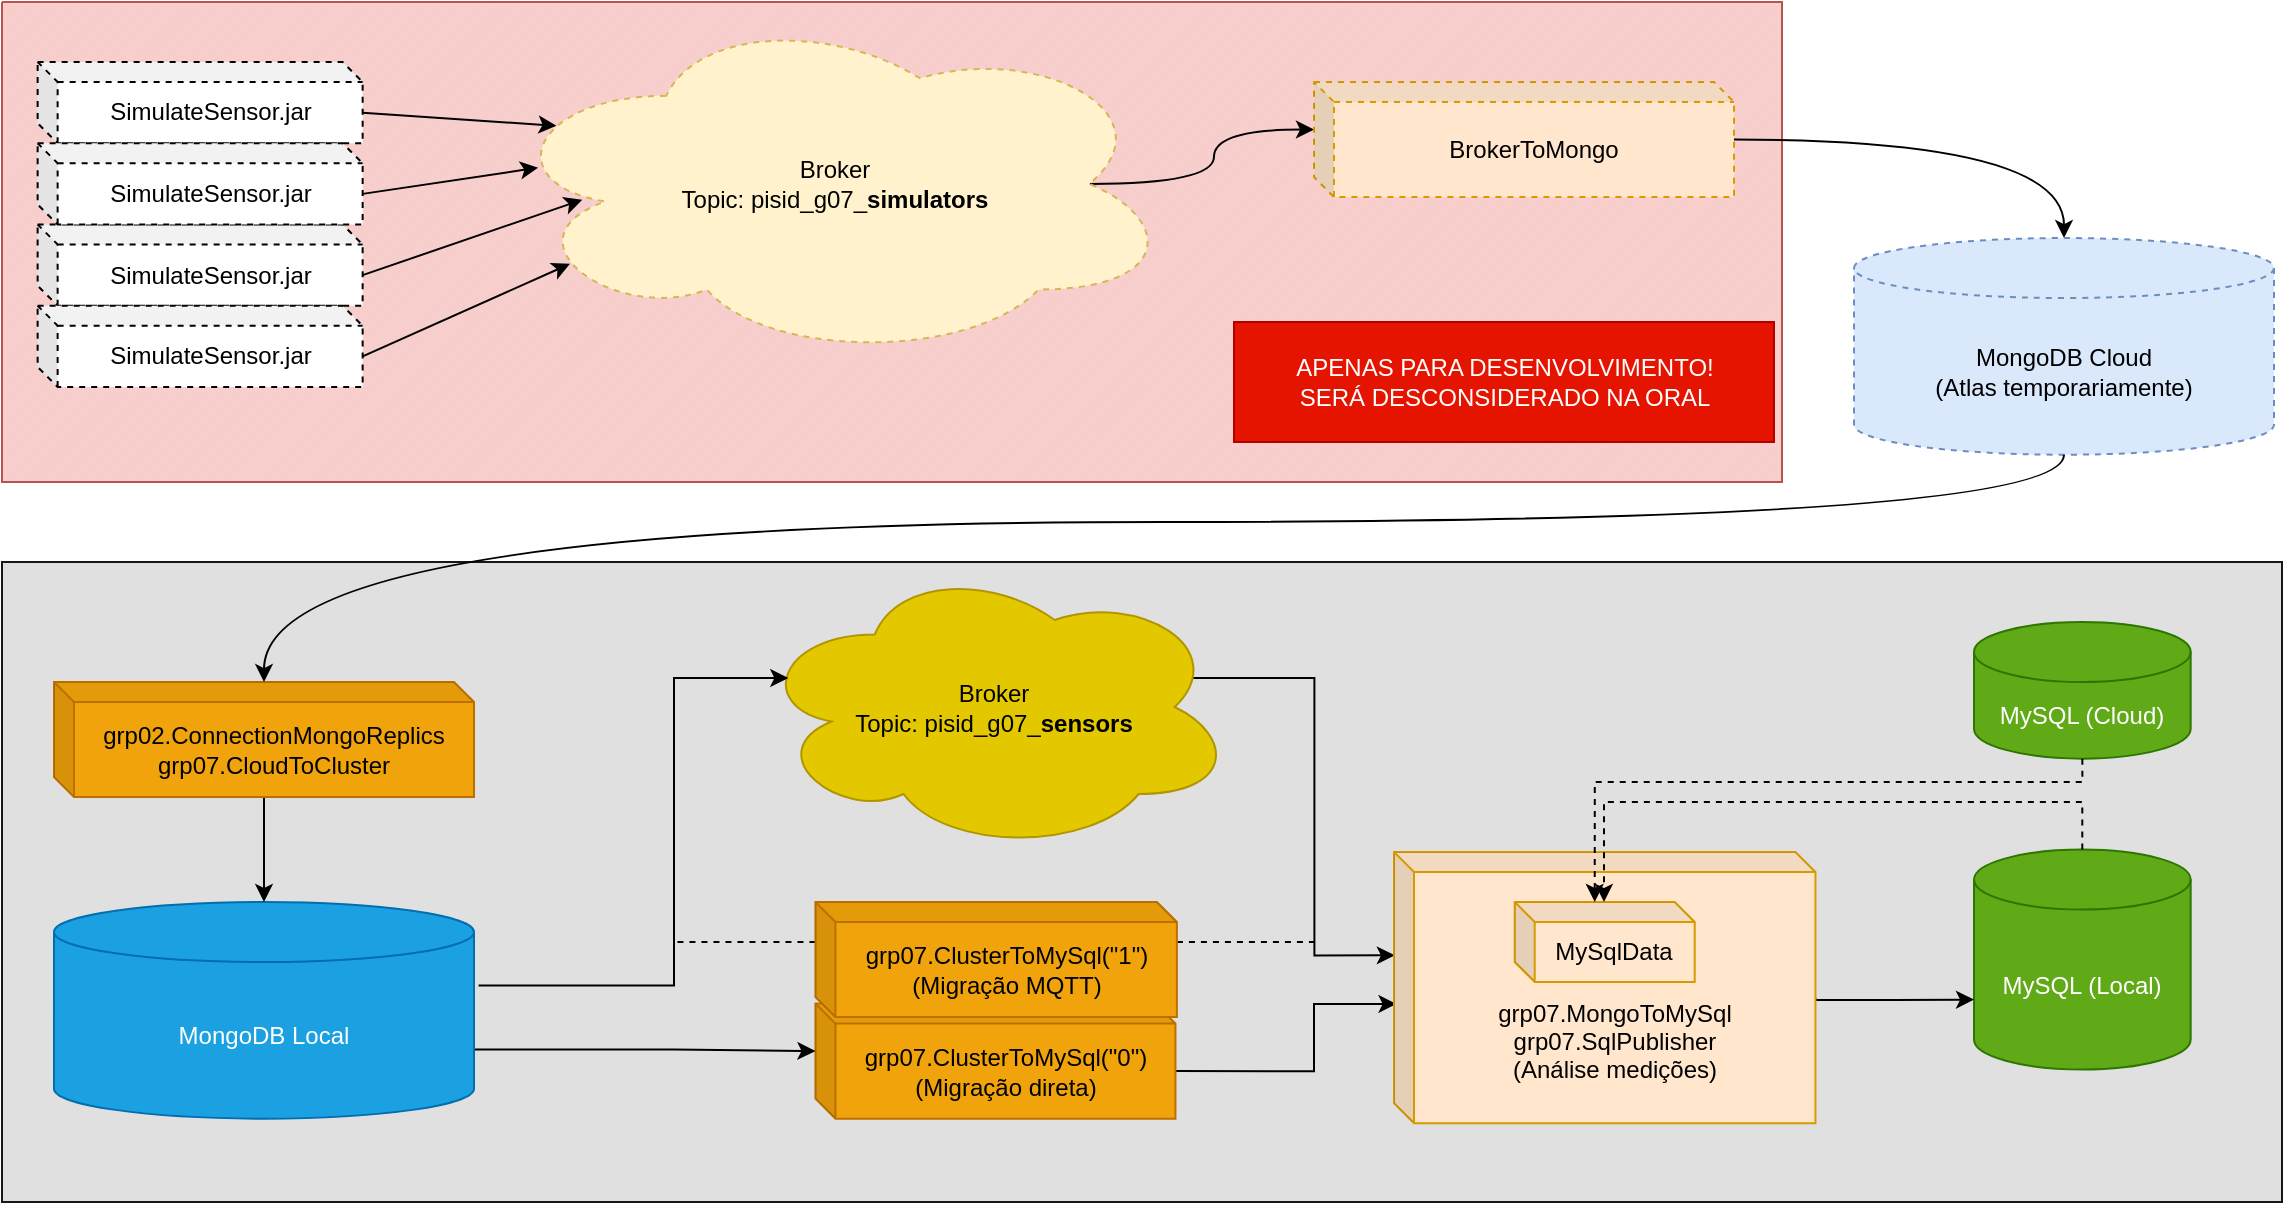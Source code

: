 <mxfile version="14.6.13" type="github">
  <diagram id="prtHgNgQTEPvFCAcTncT" name="Page-1">
    <mxGraphModel dx="1422" dy="800" grid="1" gridSize="10" guides="1" tooltips="1" connect="1" arrows="1" fold="1" page="1" pageScale="1" pageWidth="1169" pageHeight="827" math="0" shadow="0">
      <root>
        <mxCell id="0" />
        <mxCell id="1" parent="0" />
        <mxCell id="F1ryazP1BqAjps5Jhx8E-2" value="" style="verticalLabelPosition=bottom;verticalAlign=top;html=1;shape=mxgraph.basic.patternFillRect;fillStyle=diag;step=5;fillStrokeWidth=0.2;fillStrokeColor=#dddddd;strokeColor=#b85450;fillColor=#f8cecc;" vertex="1" parent="1">
          <mxGeometry x="14" y="20" width="890" height="240" as="geometry" />
        </mxCell>
        <mxCell id="iG1FyST4VSw2gSxUDnyD-28" value="" style="rounded=0;whiteSpace=wrap;html=1;fontColor=#333333;strokeColor=#171717;fillColor=#E0E0E0;" parent="1" vertex="1">
          <mxGeometry x="14" y="300" width="1140" height="320" as="geometry" />
        </mxCell>
        <mxCell id="9lxMoNS6_Zflg6dV7JQC-2" value="" style="edgeStyle=orthogonalEdgeStyle;rounded=0;orthogonalLoop=1;jettySize=auto;html=1;exitDx=0;exitDy=0;exitPerimeter=0;entryDx=0;entryDy=23.776;entryPerimeter=0;curved=1;exitX=0.875;exitY=0.5;entryX=0;entryY=0;" parent="1" source="mG7DTUGrjtM77zd7hEEh-1" target="9lxMoNS6_Zflg6dV7JQC-1" edge="1">
          <mxGeometry relative="1" as="geometry">
            <Array as="points">
              <mxPoint x="620" y="111" />
              <mxPoint x="620" y="84" />
            </Array>
          </mxGeometry>
        </mxCell>
        <mxCell id="mG7DTUGrjtM77zd7hEEh-1" value="Broker&lt;br&gt;Topic: pisid_g07_&lt;b&gt;simulators&lt;/b&gt;" style="ellipse;shape=cloud;whiteSpace=wrap;html=1;dashed=1;fillColor=#fff2cc;strokeColor=#d6b656;" parent="1" vertex="1">
          <mxGeometry x="261.462" y="22.92" width="338.542" height="176.042" as="geometry" />
        </mxCell>
        <mxCell id="mG7DTUGrjtM77zd7hEEh-2" value="SimulateSensor.jar" style="shape=cube;whiteSpace=wrap;html=1;boundedLbl=1;backgroundOutline=1;darkOpacity=0.05;darkOpacity2=0.1;dashed=1;size=10;" parent="1" vertex="1">
          <mxGeometry x="31.82" y="50.002" width="162.5" height="40.625" as="geometry" />
        </mxCell>
        <mxCell id="mG7DTUGrjtM77zd7hEEh-6" value="" style="rounded=0;orthogonalLoop=1;jettySize=auto;html=1;exitX=0;exitY=0;exitDx=162.5;exitDy=25.312;exitPerimeter=0;entryX=0.088;entryY=0.335;entryDx=0;entryDy=0;entryPerimeter=0;" parent="1" source="mG7DTUGrjtM77zd7hEEh-2" target="mG7DTUGrjtM77zd7hEEh-1" edge="1">
          <mxGeometry x="31.82" y="36.46" as="geometry" />
        </mxCell>
        <mxCell id="mG7DTUGrjtM77zd7hEEh-9" value="" style="edgeStyle=none;rounded=0;orthogonalLoop=1;jettySize=auto;html=1;exitX=0;exitY=0;exitDx=162.5;exitDy=25.312;exitPerimeter=0;entryX=0.126;entryY=0.545;entryDx=0;entryDy=0;entryPerimeter=0;" parent="1" source="mG7DTUGrjtM77zd7hEEh-4" target="mG7DTUGrjtM77zd7hEEh-1" edge="1">
          <mxGeometry x="31.82" y="36.46" as="geometry" />
        </mxCell>
        <mxCell id="mG7DTUGrjtM77zd7hEEh-4" value="SimulateSensor.jar" style="shape=cube;whiteSpace=wrap;html=1;boundedLbl=1;backgroundOutline=1;darkOpacity=0.05;darkOpacity2=0.1;dashed=1;size=10;" parent="1" vertex="1">
          <mxGeometry x="31.82" y="131.252" width="162.5" height="40.625" as="geometry" />
        </mxCell>
        <mxCell id="mG7DTUGrjtM77zd7hEEh-10" value="" style="edgeStyle=none;rounded=0;orthogonalLoop=1;jettySize=auto;html=1;exitX=0;exitY=0;exitDx=162.5;exitDy=25.312;exitPerimeter=0;entryX=0.108;entryY=0.727;entryDx=0;entryDy=0;entryPerimeter=0;" parent="1" source="mG7DTUGrjtM77zd7hEEh-5" target="mG7DTUGrjtM77zd7hEEh-1" edge="1">
          <mxGeometry x="31.82" y="36.46" as="geometry" />
        </mxCell>
        <mxCell id="mG7DTUGrjtM77zd7hEEh-5" value="SimulateSensor.jar" style="shape=cube;whiteSpace=wrap;html=1;boundedLbl=1;backgroundOutline=1;darkOpacity=0.05;darkOpacity2=0.1;dashed=1;size=10;" parent="1" vertex="1">
          <mxGeometry x="31.82" y="171.877" width="162.5" height="40.625" as="geometry" />
        </mxCell>
        <mxCell id="mG7DTUGrjtM77zd7hEEh-3" value="SimulateSensor.jar" style="shape=cube;whiteSpace=wrap;html=1;boundedLbl=1;backgroundOutline=1;darkOpacity=0.05;darkOpacity2=0.1;dashed=1;size=10;" parent="1" vertex="1">
          <mxGeometry x="31.82" y="90.627" width="162.5" height="40.625" as="geometry" />
        </mxCell>
        <mxCell id="mG7DTUGrjtM77zd7hEEh-8" value="" style="edgeStyle=none;rounded=0;orthogonalLoop=1;jettySize=auto;html=1;entryX=0.061;entryY=0.454;entryDx=0;entryDy=0;entryPerimeter=0;exitX=0;exitY=0;exitDx=162.5;exitDy=25.312;exitPerimeter=0;" parent="1" source="mG7DTUGrjtM77zd7hEEh-3" target="mG7DTUGrjtM77zd7hEEh-1" edge="1">
          <mxGeometry x="31.82" y="36.46" as="geometry">
            <mxPoint x="221.82" y="124.46" as="sourcePoint" />
          </mxGeometry>
        </mxCell>
        <mxCell id="iG1FyST4VSw2gSxUDnyD-13" style="edgeStyle=orthogonalEdgeStyle;rounded=0;orthogonalLoop=1;jettySize=auto;html=1;entryX=0.006;entryY=0.56;entryDx=0;entryDy=0;entryPerimeter=0;exitX=0;exitY=0;exitDx=180;exitDy=33.775;exitPerimeter=0;" parent="1" source="iG1FyST4VSw2gSxUDnyD-7" target="iG1FyST4VSw2gSxUDnyD-21" edge="1">
          <mxGeometry relative="1" as="geometry">
            <mxPoint x="940.0" y="700.059" as="targetPoint" />
            <Array as="points">
              <mxPoint x="670" y="555" />
              <mxPoint x="670" y="521" />
            </Array>
          </mxGeometry>
        </mxCell>
        <mxCell id="iG1FyST4VSw2gSxUDnyD-7" value="grp07.ClusterToMySql(&quot;0&quot;)&lt;br&gt;(Migração direta)" style="shape=cube;whiteSpace=wrap;html=1;boundedLbl=1;backgroundOutline=1;darkOpacity=0.05;darkOpacity2=0.1;size=10;fillColor=#f0a30a;strokeColor=#BD7000;fontColor=#000000;" parent="1" vertex="1">
          <mxGeometry x="420.73" y="520.78" width="180" height="57.55" as="geometry" />
        </mxCell>
        <mxCell id="iG1FyST4VSw2gSxUDnyD-16" style="edgeStyle=orthogonalEdgeStyle;rounded=0;orthogonalLoop=1;jettySize=auto;html=1;endArrow=classic;endFill=1;exitX=0.91;exitY=0.4;exitDx=0;exitDy=0;exitPerimeter=0;entryX=0.002;entryY=0.381;entryDx=0;entryDy=0;entryPerimeter=0;" parent="1" source="iG1FyST4VSw2gSxUDnyD-8" target="iG1FyST4VSw2gSxUDnyD-21" edge="1">
          <mxGeometry relative="1" as="geometry">
            <mxPoint x="711" y="503" as="targetPoint" />
            <Array as="points" />
          </mxGeometry>
        </mxCell>
        <mxCell id="iG1FyST4VSw2gSxUDnyD-8" value="Broker&lt;br&gt;Topic: pisid_g07_&lt;b&gt;sensors&lt;/b&gt;" style="ellipse;shape=cloud;whiteSpace=wrap;html=1;fillColor=#e3c800;strokeColor=#B09500;fontColor=#000000;" parent="1" vertex="1">
          <mxGeometry x="390.36" y="300" width="240" height="145" as="geometry" />
        </mxCell>
        <mxCell id="iG1FyST4VSw2gSxUDnyD-15" style="edgeStyle=orthogonalEdgeStyle;rounded=0;orthogonalLoop=1;jettySize=auto;html=1;dashed=1;endArrow=none;endFill=0;" parent="1" source="iG1FyST4VSw2gSxUDnyD-9" edge="1">
          <mxGeometry relative="1" as="geometry">
            <mxPoint x="350" y="481" as="targetPoint" />
            <Array as="points">
              <mxPoint x="350" y="490" />
            </Array>
          </mxGeometry>
        </mxCell>
        <mxCell id="iG1FyST4VSw2gSxUDnyD-19" style="edgeStyle=orthogonalEdgeStyle;rounded=0;orthogonalLoop=1;jettySize=auto;html=1;endArrow=none;endFill=0;dashed=1;" parent="1" source="iG1FyST4VSw2gSxUDnyD-9" edge="1">
          <mxGeometry relative="1" as="geometry">
            <mxPoint x="670" y="490" as="targetPoint" />
            <Array as="points">
              <mxPoint x="670" y="490" />
            </Array>
          </mxGeometry>
        </mxCell>
        <mxCell id="iG1FyST4VSw2gSxUDnyD-9" value="grp07.ClusterToMySql(&quot;1&quot;) &lt;br&gt;(Migração MQTT)" style="shape=cube;whiteSpace=wrap;html=1;boundedLbl=1;backgroundOutline=1;darkOpacity=0.05;darkOpacity2=0.1;size=10;fillColor=#f0a30a;strokeColor=#BD7000;fontColor=#000000;" parent="1" vertex="1">
          <mxGeometry x="420.73" y="470" width="180.73" height="57.55" as="geometry" />
        </mxCell>
        <mxCell id="iG1FyST4VSw2gSxUDnyD-12" style="edgeStyle=orthogonalEdgeStyle;rounded=0;orthogonalLoop=1;jettySize=auto;html=1;entryX=0;entryY=0;entryDx=0;entryDy=23.775;entryPerimeter=0;exitX=1;exitY=0;exitDx=0;exitDy=73.75;exitPerimeter=0;" parent="1" source="mG7DTUGrjtM77zd7hEEh-24" target="iG1FyST4VSw2gSxUDnyD-7" edge="1">
          <mxGeometry relative="1" as="geometry">
            <Array as="points">
              <mxPoint x="350" y="544" />
              <mxPoint x="350" y="545" />
            </Array>
          </mxGeometry>
        </mxCell>
        <mxCell id="iG1FyST4VSw2gSxUDnyD-14" style="edgeStyle=orthogonalEdgeStyle;rounded=0;orthogonalLoop=1;jettySize=auto;html=1;entryX=0.07;entryY=0.4;entryDx=0;entryDy=0;entryPerimeter=0;exitX=1.011;exitY=0.385;exitDx=0;exitDy=0;exitPerimeter=0;" parent="1" source="mG7DTUGrjtM77zd7hEEh-24" target="iG1FyST4VSw2gSxUDnyD-8" edge="1">
          <mxGeometry relative="1" as="geometry">
            <Array as="points">
              <mxPoint x="350" y="512" />
              <mxPoint x="350" y="358" />
            </Array>
          </mxGeometry>
        </mxCell>
        <mxCell id="mG7DTUGrjtM77zd7hEEh-37" value="MySQL (Cloud)" style="shape=cylinder3;whiteSpace=wrap;html=1;boundedLbl=1;backgroundOutline=1;size=15;fillColor=#60a917;strokeColor=#2D7600;fontColor=#ffffff;" parent="1" vertex="1">
          <mxGeometry x="1000" y="330" width="108.33" height="68.33" as="geometry" />
        </mxCell>
        <mxCell id="mG7DTUGrjtM77zd7hEEh-38" value="MySQL (Local)" style="shape=cylinder3;whiteSpace=wrap;html=1;boundedLbl=1;backgroundOutline=1;size=15;fillColor=#60a917;strokeColor=#2D7600;fontColor=#ffffff;" parent="1" vertex="1">
          <mxGeometry x="1000" y="443.78" width="108.33" height="110" as="geometry" />
        </mxCell>
        <mxCell id="iG1FyST4VSw2gSxUDnyD-25" style="edgeStyle=orthogonalEdgeStyle;rounded=0;orthogonalLoop=1;jettySize=auto;html=1;entryX=0;entryY=0;entryDx=0;entryDy=75;entryPerimeter=0;endArrow=classic;endFill=1;exitX=0;exitY=0;exitDx=210.73;exitDy=72.815;exitPerimeter=0;" parent="1" source="iG1FyST4VSw2gSxUDnyD-21" target="mG7DTUGrjtM77zd7hEEh-38" edge="1">
          <mxGeometry relative="1" as="geometry">
            <Array as="points">
              <mxPoint x="921" y="519" />
              <mxPoint x="960" y="519" />
            </Array>
            <mxPoint x="921" y="519" as="sourcePoint" />
          </mxGeometry>
        </mxCell>
        <mxCell id="iG1FyST4VSw2gSxUDnyD-21" value="&lt;br&gt;&lt;br&gt;&lt;br&gt;grp07.MongoToMySql&lt;br&gt;grp07.SqlPublisher&lt;br&gt;(Análise medições)" style="shape=cube;whiteSpace=wrap;html=1;boundedLbl=1;backgroundOutline=1;darkOpacity=0.05;darkOpacity2=0.1;size=10;fillColor=#ffe6cc;strokeColor=#d79b00;" parent="1" vertex="1">
          <mxGeometry x="710" y="445" width="210.73" height="135.63" as="geometry" />
        </mxCell>
        <mxCell id="iG1FyST4VSw2gSxUDnyD-29" value="MySqlData" style="shape=cube;whiteSpace=wrap;html=1;boundedLbl=1;backgroundOutline=1;darkOpacity=0.05;darkOpacity2=0.1;size=10;fillColor=#ffe6cc;strokeColor=#d79b00;" parent="1" vertex="1">
          <mxGeometry x="770.36" y="470" width="90" height="40" as="geometry" />
        </mxCell>
        <mxCell id="iG1FyST4VSw2gSxUDnyD-22" value="" style="edgeStyle=orthogonalEdgeStyle;rounded=0;orthogonalLoop=1;jettySize=auto;html=1;dashed=1;endArrow=classic;endFill=1;exitX=0.5;exitY=1;exitDx=0;exitDy=0;exitPerimeter=0;entryX=0;entryY=0;entryDx=40;entryDy=0;entryPerimeter=0;" parent="1" source="mG7DTUGrjtM77zd7hEEh-37" target="iG1FyST4VSw2gSxUDnyD-29" edge="1">
          <mxGeometry relative="1" as="geometry">
            <Array as="points">
              <mxPoint x="1054" y="410" />
              <mxPoint x="810" y="410" />
            </Array>
          </mxGeometry>
        </mxCell>
        <mxCell id="iG1FyST4VSw2gSxUDnyD-32" style="edgeStyle=orthogonalEdgeStyle;rounded=0;orthogonalLoop=1;jettySize=auto;html=1;endArrow=classic;endFill=1;dashed=1;" parent="1" source="mG7DTUGrjtM77zd7hEEh-38" target="iG1FyST4VSw2gSxUDnyD-29" edge="1">
          <mxGeometry relative="1" as="geometry">
            <Array as="points">
              <mxPoint x="1054" y="420" />
              <mxPoint x="815" y="420" />
            </Array>
          </mxGeometry>
        </mxCell>
        <mxCell id="9lxMoNS6_Zflg6dV7JQC-3" style="edgeStyle=orthogonalEdgeStyle;rounded=0;orthogonalLoop=1;jettySize=auto;html=1;curved=1;entryX=0.5;entryY=0;entryDx=0;entryDy=0;entryPerimeter=0;" parent="1" source="9lxMoNS6_Zflg6dV7JQC-1" target="mG7DTUGrjtM77zd7hEEh-11" edge="1">
          <mxGeometry relative="1" as="geometry" />
        </mxCell>
        <mxCell id="9lxMoNS6_Zflg6dV7JQC-1" value="BrokerToMongo" style="shape=cube;whiteSpace=wrap;html=1;boundedLbl=1;backgroundOutline=1;darkOpacity=0.05;darkOpacity2=0.1;size=10;fillColor=#ffe6cc;strokeColor=#d79b00;dashed=1;" parent="1" vertex="1">
          <mxGeometry x="670" y="60.002" width="210" height="57.553" as="geometry" />
        </mxCell>
        <mxCell id="mG7DTUGrjtM77zd7hEEh-11" value="MongoDB Cloud&lt;br&gt;(Atlas temporariamente)" style="shape=cylinder3;whiteSpace=wrap;html=1;boundedLbl=1;backgroundOutline=1;size=15;fillColor=#dae8fc;strokeColor=#6c8ebf;dashed=1;" parent="1" vertex="1">
          <mxGeometry x="940" y="138.019" width="210" height="108.335" as="geometry" />
        </mxCell>
        <mxCell id="mG7DTUGrjtM77zd7hEEh-24" value="MongoDB Local" style="shape=cylinder3;whiteSpace=wrap;html=1;boundedLbl=1;backgroundOutline=1;size=15;fillColor=#1ba1e2;strokeColor=#006EAF;fontColor=#ffffff;" parent="1" vertex="1">
          <mxGeometry x="40" y="469.995" width="210" height="108.335" as="geometry" />
        </mxCell>
        <mxCell id="mG7DTUGrjtM77zd7hEEh-32" value="" style="edgeStyle=orthogonalEdgeStyle;curved=1;rounded=0;orthogonalLoop=1;jettySize=auto;html=1;entryX=0.5;entryY=0;entryDx=0;entryDy=0;entryPerimeter=0;" parent="1" source="mG7DTUGrjtM77zd7hEEh-27" edge="1" target="mG7DTUGrjtM77zd7hEEh-24">
          <mxGeometry x="40" y="370.01" as="geometry">
            <mxPoint x="145" y="625.951" as="targetPoint" />
          </mxGeometry>
        </mxCell>
        <mxCell id="mG7DTUGrjtM77zd7hEEh-27" value="grp02.ConnectionMongoReplics&lt;br&gt;grp07.CloudToCluster" style="shape=cube;whiteSpace=wrap;html=1;boundedLbl=1;backgroundOutline=1;darkOpacity=0.05;darkOpacity2=0.1;size=10;fillColor=#f0a30a;strokeColor=#BD7000;fontColor=#000000;" parent="1" vertex="1">
          <mxGeometry x="40" y="360.002" width="210" height="57.553" as="geometry" />
        </mxCell>
        <mxCell id="mG7DTUGrjtM77zd7hEEh-33" value="" style="edgeStyle=orthogonalEdgeStyle;curved=1;rounded=0;orthogonalLoop=1;jettySize=auto;html=1;exitX=0.5;exitY=1;exitDx=0;exitDy=0;exitPerimeter=0;" parent="1" source="mG7DTUGrjtM77zd7hEEh-11" target="mG7DTUGrjtM77zd7hEEh-27" edge="1">
          <mxGeometry as="geometry">
            <mxPoint x="261.053" y="532.512" as="targetPoint" />
            <Array as="points">
              <mxPoint x="1045" y="280" />
              <mxPoint x="145" y="280" />
            </Array>
          </mxGeometry>
        </mxCell>
        <mxCell id="F1ryazP1BqAjps5Jhx8E-4" value="APENAS PARA DESENVOLVIMENTO!&lt;br&gt;SERÁ DESCONSIDERADO NA ORAL" style="verticalLabelPosition=middle;verticalAlign=middle;html=1;shape=mxgraph.basic.rect;fillColor2=none;strokeWidth=1;size=30;indent=100;fillColor=#e51400;labelPosition=center;align=center;strokeColor=#B20000;fontColor=#ffffff;" vertex="1" parent="1">
          <mxGeometry x="630" y="180" width="270" height="60" as="geometry" />
        </mxCell>
      </root>
    </mxGraphModel>
  </diagram>
</mxfile>
